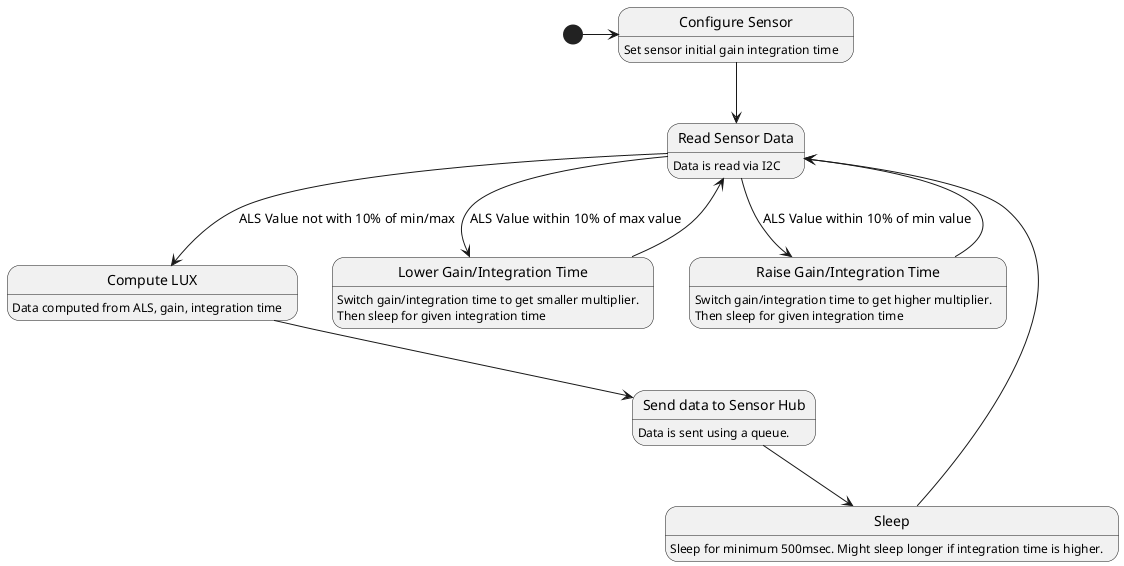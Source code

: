 @startuml VEML Sensor Task

state "Configure Sensor" as CFG : Set sensor initial gain integration time
state "Read Sensor Data" as RD : Data is read via I2C
state "Compute LUX" as CM : Data computed from ALS, gain, integration time
state "Lower Gain/Integration Time" as LOW : Switch gain/integration time to get smaller multiplier.\nThen sleep for given integration time
state "Raise Gain/Integration Time" as RAISE : Switch gain/integration time to get higher multiplier.\nThen sleep for given integration time
state "Send data to Sensor Hub" as SEND : Data is sent using a queue.
state "Sleep" as SLEEP : Sleep for minimum 500msec. Might sleep longer if integration time is higher.

[*] -> CFG
CFG --> RD
RD --> LOW : ALS Value within 10% of max value
LOW --> RD
RD --> RAISE: ALS Value within 10% of min value
RAISE --> RD

RD --> CM : ALS Value not with 10% of min/max
CM --> SEND
SEND --> SLEEP
SLEEP --> RD

@enduml